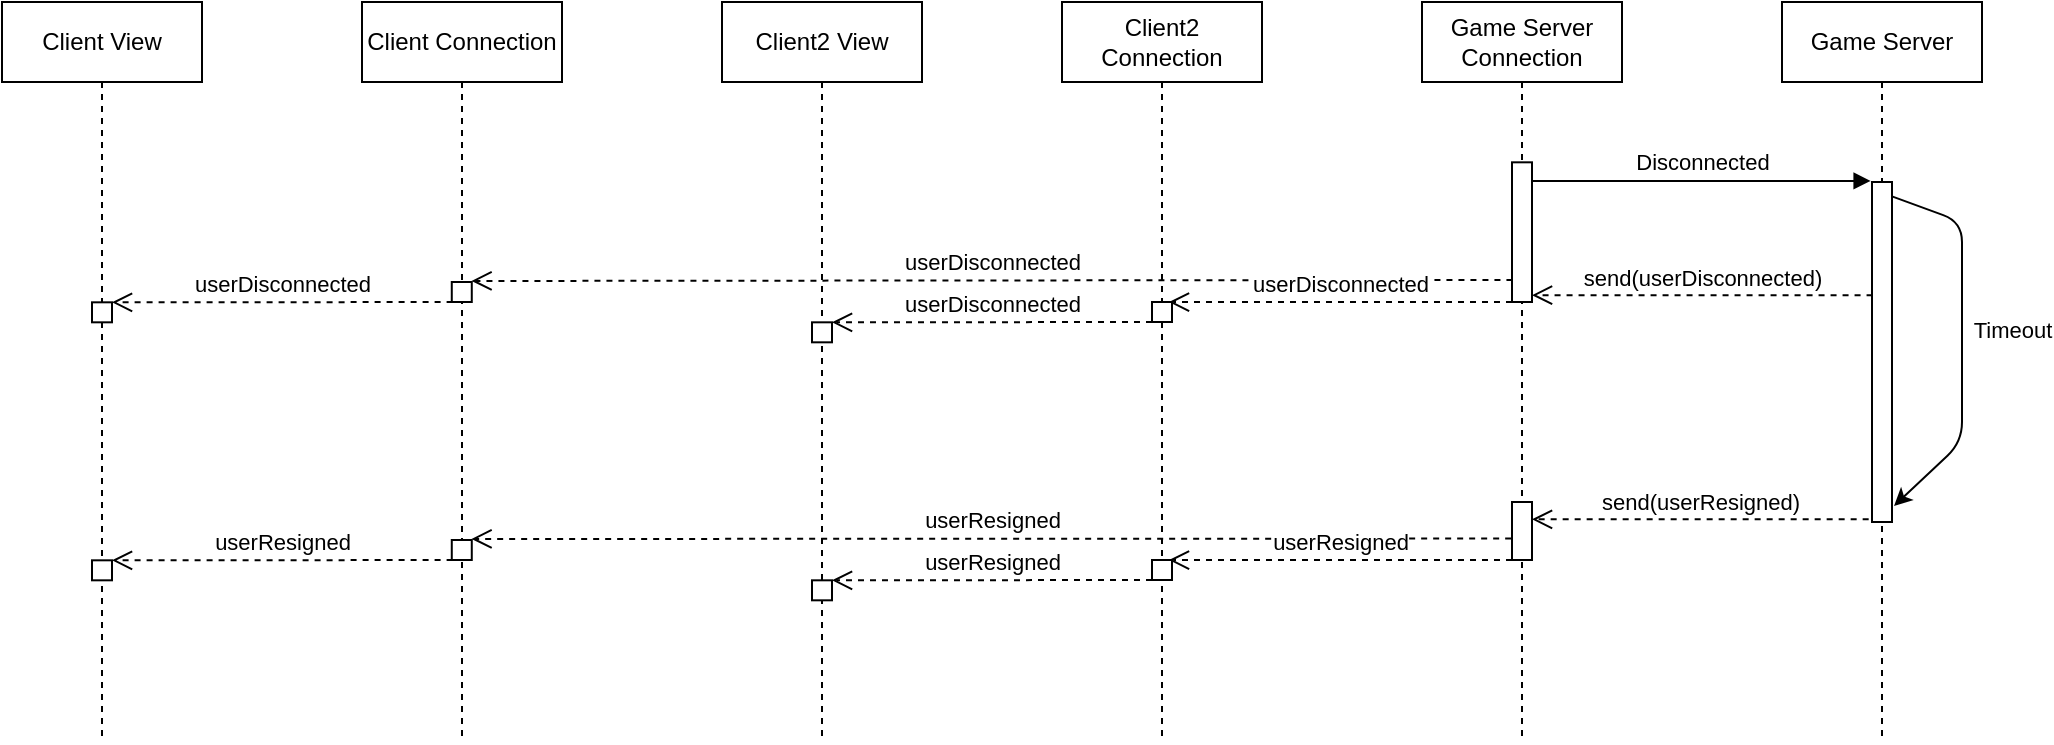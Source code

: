 <mxfile version="15.5.4" type="embed"><diagram id="0FSFTsLz7AvHLE-TYyxf" name="Page-1"><mxGraphModel dx="869" dy="597" grid="1" gridSize="10" guides="1" tooltips="1" connect="1" arrows="1" fold="1" page="1" pageScale="1" pageWidth="850" pageHeight="1100" math="0" shadow="0"><root><mxCell id="0"/><mxCell id="1" parent="0"/><mxCell id="2" value="Client View" style="shape=umlLifeline;perimeter=lifelinePerimeter;whiteSpace=wrap;html=1;container=1;collapsible=0;recursiveResize=0;outlineConnect=0;" parent="1" vertex="1"><mxGeometry x="200" y="270" width="100" height="370" as="geometry"/></mxCell><mxCell id="3" value="" style="html=1;points=[];perimeter=orthogonalPerimeter;" parent="2" vertex="1"><mxGeometry x="45" y="150.16" width="10" height="10" as="geometry"/></mxCell><mxCell id="4" value="Client Connection" style="shape=umlLifeline;perimeter=lifelinePerimeter;whiteSpace=wrap;html=1;container=1;collapsible=0;recursiveResize=0;outlineConnect=0;size=40;" parent="1" vertex="1"><mxGeometry x="380" y="270" width="100" height="370" as="geometry"/></mxCell><mxCell id="5" value="" style="html=1;points=[];perimeter=orthogonalPerimeter;" parent="4" vertex="1"><mxGeometry x="44.89" y="140" width="10" height="10" as="geometry"/></mxCell><mxCell id="6" value="Game Server&lt;br&gt;Connection" style="shape=umlLifeline;perimeter=lifelinePerimeter;whiteSpace=wrap;html=1;container=1;collapsible=0;recursiveResize=0;outlineConnect=0;" parent="1" vertex="1"><mxGeometry x="910" y="270" width="100" height="370" as="geometry"/></mxCell><mxCell id="7" value="" style="html=1;points=[];perimeter=orthogonalPerimeter;" parent="6" vertex="1"><mxGeometry x="45" y="80.16" width="10" height="69.84" as="geometry"/></mxCell><mxCell id="8" value="Game Server" style="shape=umlLifeline;perimeter=lifelinePerimeter;whiteSpace=wrap;html=1;container=1;collapsible=0;recursiveResize=0;outlineConnect=0;" parent="1" vertex="1"><mxGeometry x="1090" y="270" width="100" height="370" as="geometry"/></mxCell><mxCell id="9" value="" style="html=1;points=[];perimeter=orthogonalPerimeter;" parent="8" vertex="1"><mxGeometry x="45" y="90" width="10" height="170" as="geometry"/></mxCell><mxCell id="22" style="edgeStyle=none;html=1;entryX=1.1;entryY=0.953;entryDx=0;entryDy=0;entryPerimeter=0;exitX=1.033;exitY=0.043;exitDx=0;exitDy=0;exitPerimeter=0;" parent="8" source="9" target="9" edge="1"><mxGeometry relative="1" as="geometry"><Array as="points"><mxPoint x="90" y="110"/><mxPoint x="90" y="220"/></Array></mxGeometry></mxCell><mxCell id="23" value="Timeout" style="edgeLabel;html=1;align=center;verticalAlign=middle;resizable=0;points=[];" parent="22" vertex="1" connectable="0"><mxGeometry x="-0.094" y="-1" relative="1" as="geometry"><mxPoint x="26" y="3" as="offset"/></mxGeometry></mxCell><mxCell id="11" value="userDisconnected" style="html=1;verticalAlign=bottom;endArrow=open;dashed=1;endSize=8;entryX=0.986;entryY=-0.051;entryDx=0;entryDy=0;entryPerimeter=0;exitX=0.022;exitY=0.842;exitDx=0;exitDy=0;exitPerimeter=0;" parent="1" source="7" target="5" edge="1"><mxGeometry relative="1" as="geometry"><mxPoint x="950" y="420" as="sourcePoint"/><mxPoint x="509.89" y="380.16" as="targetPoint"/></mxGeometry></mxCell><mxCell id="13" value="&lt;br&gt;Disconnected" style="html=1;verticalAlign=bottom;endArrow=block;entryX=-0.068;entryY=-0.003;entryDx=0;entryDy=0;entryPerimeter=0;" parent="1" source="7" target="9" edge="1"><mxGeometry width="80" relative="1" as="geometry"><mxPoint x="1484.89" y="380.16" as="sourcePoint"/><mxPoint x="1130" y="360" as="targetPoint"/></mxGeometry></mxCell><mxCell id="14" value="send(userDisconnected)" style="html=1;verticalAlign=bottom;endArrow=open;dashed=1;endSize=8;exitX=0.028;exitY=0.333;exitDx=0;exitDy=0;exitPerimeter=0;" parent="1" source="9" target="7" edge="1"><mxGeometry relative="1" as="geometry"><mxPoint x="1344.89" y="410.16" as="sourcePoint"/><mxPoint x="1454.89" y="410.16" as="targetPoint"/></mxGeometry></mxCell><mxCell id="15" value="userDisconnected" style="html=1;verticalAlign=bottom;endArrow=open;dashed=1;endSize=8;exitX=0.041;exitY=1.002;exitDx=0;exitDy=0;exitPerimeter=0;" parent="1" source="5" target="3" edge="1"><mxGeometry relative="1" as="geometry"><mxPoint x="474.89" y="430.16" as="sourcePoint"/><mxPoint x="309.89" y="430.32" as="targetPoint"/></mxGeometry></mxCell><mxCell id="16" value="Client2 View" style="shape=umlLifeline;perimeter=lifelinePerimeter;whiteSpace=wrap;html=1;container=1;collapsible=0;recursiveResize=0;outlineConnect=0;" parent="1" vertex="1"><mxGeometry x="560" y="270" width="100" height="370" as="geometry"/></mxCell><mxCell id="17" value="" style="html=1;points=[];perimeter=orthogonalPerimeter;" parent="16" vertex="1"><mxGeometry x="45" y="160.16" width="10" height="10" as="geometry"/></mxCell><mxCell id="18" value="Client2 Connection" style="shape=umlLifeline;perimeter=lifelinePerimeter;whiteSpace=wrap;html=1;container=1;collapsible=0;recursiveResize=0;outlineConnect=0;" parent="1" vertex="1"><mxGeometry x="730" y="270" width="100" height="370" as="geometry"/></mxCell><mxCell id="19" value="" style="html=1;points=[];perimeter=orthogonalPerimeter;" parent="18" vertex="1"><mxGeometry x="45" y="150" width="10" height="10" as="geometry"/></mxCell><mxCell id="20" value="userDisconnected" style="html=1;verticalAlign=bottom;endArrow=open;dashed=1;endSize=8;entryX=0.848;entryY=0.005;entryDx=0;entryDy=0;entryPerimeter=0;" parent="1" source="7" target="19" edge="1"><mxGeometry relative="1" as="geometry"><mxPoint x="960" y="430" as="sourcePoint"/><mxPoint x="880" y="420" as="targetPoint"/></mxGeometry></mxCell><mxCell id="21" value="userDisconnected" style="html=1;verticalAlign=bottom;endArrow=open;dashed=1;endSize=8;" parent="1" source="19" target="17" edge="1"><mxGeometry relative="1" as="geometry"><mxPoint x="780" y="440" as="sourcePoint"/><mxPoint x="700" y="440" as="targetPoint"/></mxGeometry></mxCell><mxCell id="38" value="" style="html=1;points=[];perimeter=orthogonalPerimeter;" vertex="1" parent="1"><mxGeometry x="245" y="549.16" width="10" height="10" as="geometry"/></mxCell><mxCell id="39" value="" style="html=1;points=[];perimeter=orthogonalPerimeter;" vertex="1" parent="1"><mxGeometry x="424.89" y="539" width="10" height="10" as="geometry"/></mxCell><mxCell id="40" value="" style="html=1;points=[];perimeter=orthogonalPerimeter;" vertex="1" parent="1"><mxGeometry x="955" y="520" width="10" height="29" as="geometry"/></mxCell><mxCell id="44" value="userResigned" style="html=1;verticalAlign=bottom;endArrow=open;dashed=1;endSize=8;entryX=0.986;entryY=-0.051;entryDx=0;entryDy=0;entryPerimeter=0;exitX=-0.042;exitY=0.63;exitDx=0;exitDy=0;exitPerimeter=0;" edge="1" parent="1" source="40" target="39"><mxGeometry relative="1" as="geometry"><mxPoint x="950" y="549" as="sourcePoint"/><mxPoint x="509.89" y="509.16" as="targetPoint"/></mxGeometry></mxCell><mxCell id="46" value="send(userResigned)" style="html=1;verticalAlign=bottom;endArrow=open;dashed=1;endSize=8;exitX=-0.167;exitY=0.992;exitDx=0;exitDy=0;exitPerimeter=0;" edge="1" parent="1" source="9" target="40"><mxGeometry relative="1" as="geometry"><mxPoint x="1145.22" y="528.8" as="sourcePoint"/><mxPoint x="1454.89" y="539.16" as="targetPoint"/></mxGeometry></mxCell><mxCell id="47" value="userResigned" style="html=1;verticalAlign=bottom;endArrow=open;dashed=1;endSize=8;exitX=0.041;exitY=1.002;exitDx=0;exitDy=0;exitPerimeter=0;" edge="1" parent="1" source="39" target="38"><mxGeometry relative="1" as="geometry"><mxPoint x="474.89" y="559.16" as="sourcePoint"/><mxPoint x="309.89" y="559.32" as="targetPoint"/></mxGeometry></mxCell><mxCell id="48" value="" style="html=1;points=[];perimeter=orthogonalPerimeter;" vertex="1" parent="1"><mxGeometry x="605" y="559.16" width="10" height="10" as="geometry"/></mxCell><mxCell id="49" value="" style="html=1;points=[];perimeter=orthogonalPerimeter;" vertex="1" parent="1"><mxGeometry x="775" y="549" width="10" height="10" as="geometry"/></mxCell><mxCell id="50" value="userResigned" style="html=1;verticalAlign=bottom;endArrow=open;dashed=1;endSize=8;entryX=0.848;entryY=0.005;entryDx=0;entryDy=0;entryPerimeter=0;" edge="1" parent="1" source="40" target="49"><mxGeometry relative="1" as="geometry"><mxPoint x="960" y="559" as="sourcePoint"/><mxPoint x="880" y="549" as="targetPoint"/></mxGeometry></mxCell><mxCell id="51" value="userResigned" style="html=1;verticalAlign=bottom;endArrow=open;dashed=1;endSize=8;" edge="1" parent="1" source="49" target="48"><mxGeometry relative="1" as="geometry"><mxPoint x="780" y="569" as="sourcePoint"/><mxPoint x="700" y="569" as="targetPoint"/></mxGeometry></mxCell></root></mxGraphModel></diagram></mxfile>